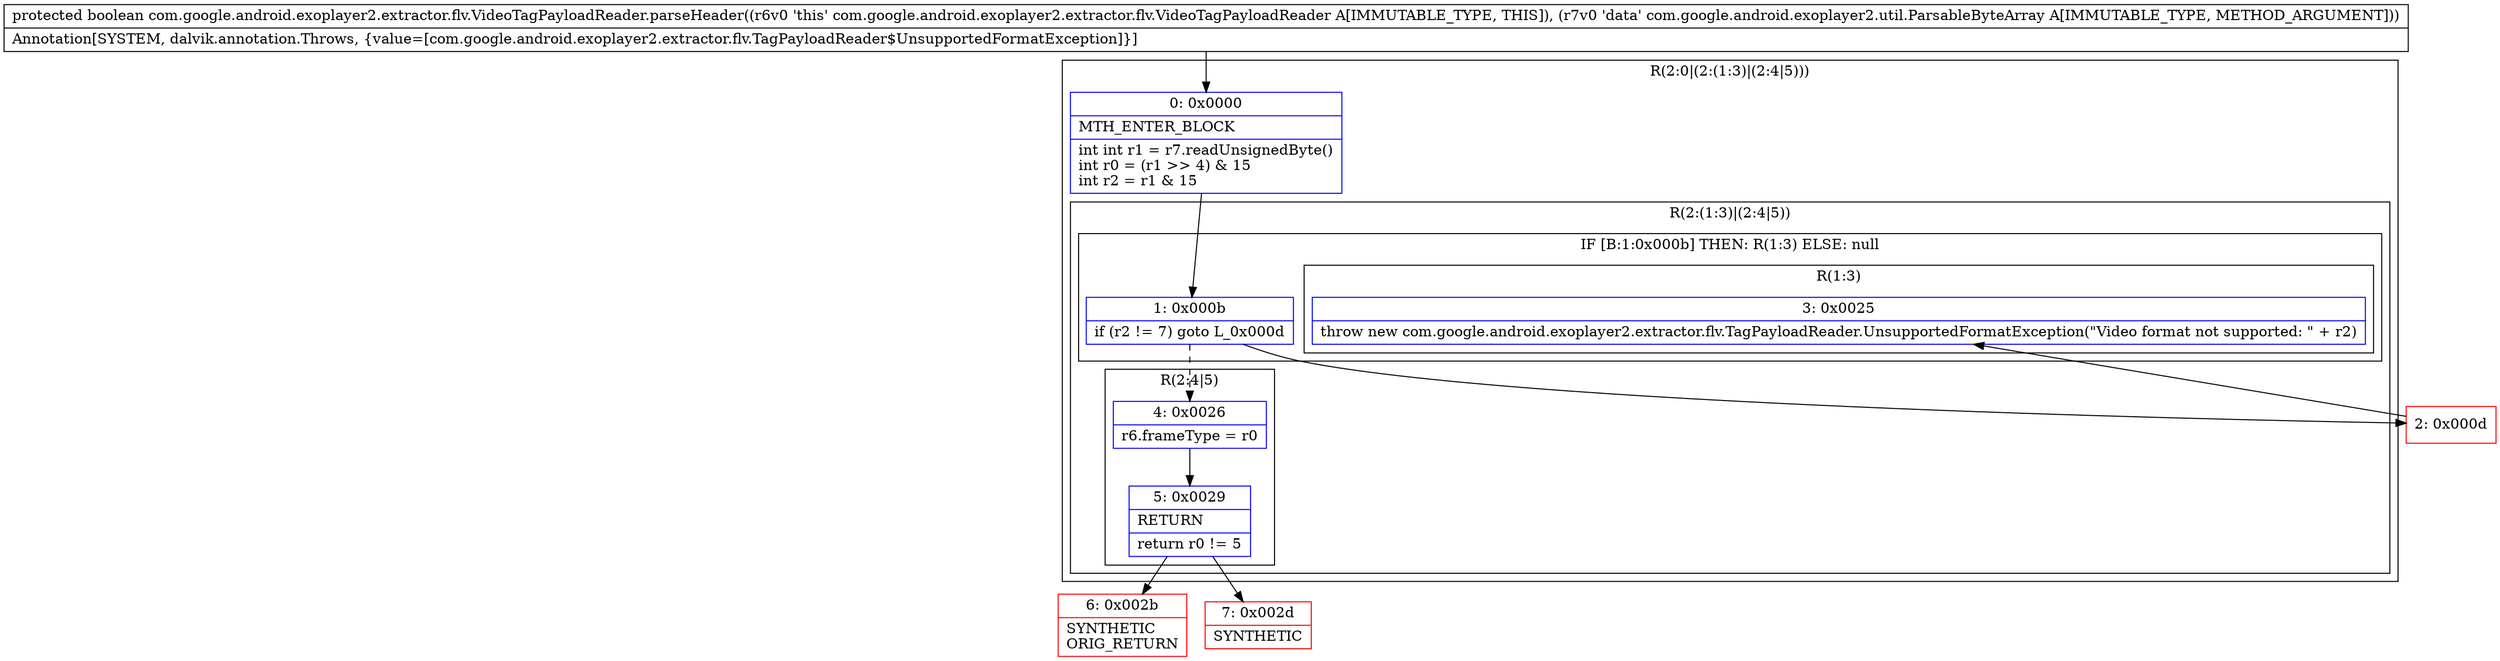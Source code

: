 digraph "CFG forcom.google.android.exoplayer2.extractor.flv.VideoTagPayloadReader.parseHeader(Lcom\/google\/android\/exoplayer2\/util\/ParsableByteArray;)Z" {
subgraph cluster_Region_2063264104 {
label = "R(2:0|(2:(1:3)|(2:4|5)))";
node [shape=record,color=blue];
Node_0 [shape=record,label="{0\:\ 0x0000|MTH_ENTER_BLOCK\l|int int r1 = r7.readUnsignedByte()\lint r0 = (r1 \>\> 4) & 15\lint r2 = r1 & 15\l}"];
subgraph cluster_Region_512351177 {
label = "R(2:(1:3)|(2:4|5))";
node [shape=record,color=blue];
subgraph cluster_IfRegion_1799285577 {
label = "IF [B:1:0x000b] THEN: R(1:3) ELSE: null";
node [shape=record,color=blue];
Node_1 [shape=record,label="{1\:\ 0x000b|if (r2 != 7) goto L_0x000d\l}"];
subgraph cluster_Region_692757175 {
label = "R(1:3)";
node [shape=record,color=blue];
Node_3 [shape=record,label="{3\:\ 0x0025|throw new com.google.android.exoplayer2.extractor.flv.TagPayloadReader.UnsupportedFormatException(\"Video format not supported: \" + r2)\l}"];
}
}
subgraph cluster_Region_552109215 {
label = "R(2:4|5)";
node [shape=record,color=blue];
Node_4 [shape=record,label="{4\:\ 0x0026|r6.frameType = r0\l}"];
Node_5 [shape=record,label="{5\:\ 0x0029|RETURN\l|return r0 != 5\l}"];
}
}
}
Node_2 [shape=record,color=red,label="{2\:\ 0x000d}"];
Node_6 [shape=record,color=red,label="{6\:\ 0x002b|SYNTHETIC\lORIG_RETURN\l}"];
Node_7 [shape=record,color=red,label="{7\:\ 0x002d|SYNTHETIC\l}"];
MethodNode[shape=record,label="{protected boolean com.google.android.exoplayer2.extractor.flv.VideoTagPayloadReader.parseHeader((r6v0 'this' com.google.android.exoplayer2.extractor.flv.VideoTagPayloadReader A[IMMUTABLE_TYPE, THIS]), (r7v0 'data' com.google.android.exoplayer2.util.ParsableByteArray A[IMMUTABLE_TYPE, METHOD_ARGUMENT]))  | Annotation[SYSTEM, dalvik.annotation.Throws, \{value=[com.google.android.exoplayer2.extractor.flv.TagPayloadReader$UnsupportedFormatException]\}]\l}"];
MethodNode -> Node_0;
Node_0 -> Node_1;
Node_1 -> Node_2;
Node_1 -> Node_4[style=dashed];
Node_4 -> Node_5;
Node_5 -> Node_6;
Node_5 -> Node_7;
Node_2 -> Node_3;
}

